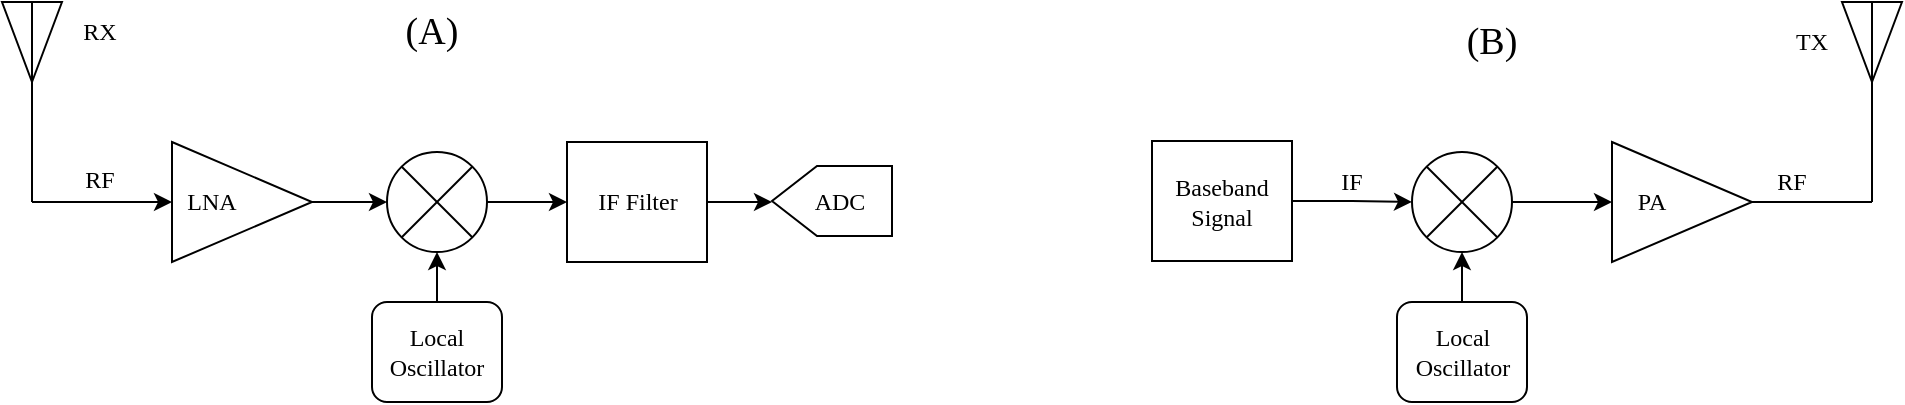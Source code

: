 <mxfile version="26.1.0">
  <diagram name="Side-1" id="0RWjZAzn1R9EOph9x-oY">
    <mxGraphModel dx="1313" dy="711" grid="1" gridSize="10" guides="1" tooltips="1" connect="1" arrows="1" fold="1" page="1" pageScale="1" pageWidth="1169" pageHeight="1654" math="0" shadow="0">
      <root>
        <mxCell id="0" />
        <mxCell id="1" parent="0" />
        <mxCell id="XbhghcuxPMC1ATPwAecC-2" value="" style="triangle;whiteSpace=wrap;html=1;rotation=90;fontFamily=modern;fontSource=https%3A%2F%2Fsourceforge.net%2Fprojects%2Fcm-unicode%2F;" vertex="1" parent="1">
          <mxGeometry x="70" y="285" width="40" height="30" as="geometry" />
        </mxCell>
        <mxCell id="XbhghcuxPMC1ATPwAecC-1" value="" style="endArrow=none;html=1;rounded=0;fontFamily=modern;fontSource=https%3A%2F%2Fsourceforge.net%2Fprojects%2Fcm-unicode%2F;" edge="1" parent="1">
          <mxGeometry width="50" height="50" relative="1" as="geometry">
            <mxPoint x="90" y="380" as="sourcePoint" />
            <mxPoint x="90" y="280" as="targetPoint" />
          </mxGeometry>
        </mxCell>
        <mxCell id="XbhghcuxPMC1ATPwAecC-15" style="edgeStyle=orthogonalEdgeStyle;rounded=0;orthogonalLoop=1;jettySize=auto;html=1;exitX=1;exitY=0.5;exitDx=0;exitDy=0;entryX=0;entryY=0.5;entryDx=0;entryDy=0;fontFamily=modern;fontSource=https%3A%2F%2Fsourceforge.net%2Fprojects%2Fcm-unicode%2F;" edge="1" parent="1" source="XbhghcuxPMC1ATPwAecC-6" target="XbhghcuxPMC1ATPwAecC-11">
          <mxGeometry relative="1" as="geometry" />
        </mxCell>
        <mxCell id="XbhghcuxPMC1ATPwAecC-6" value="" style="shape=sumEllipse;perimeter=ellipsePerimeter;whiteSpace=wrap;html=1;backgroundOutline=1;fontFamily=modern;fontSource=https%3A%2F%2Fsourceforge.net%2Fprojects%2Fcm-unicode%2F;" vertex="1" parent="1">
          <mxGeometry x="267.5" y="355" width="50" height="50" as="geometry" />
        </mxCell>
        <mxCell id="XbhghcuxPMC1ATPwAecC-7" value="" style="endArrow=classic;html=1;rounded=0;fontFamily=modern;fontSource=https%3A%2F%2Fsourceforge.net%2Fprojects%2Fcm-unicode%2F;" edge="1" parent="1" source="XbhghcuxPMC1ATPwAecC-13">
          <mxGeometry width="50" height="50" relative="1" as="geometry">
            <mxPoint x="120" y="380" as="sourcePoint" />
            <mxPoint x="180" y="390" as="targetPoint" />
          </mxGeometry>
        </mxCell>
        <mxCell id="XbhghcuxPMC1ATPwAecC-9" style="edgeStyle=orthogonalEdgeStyle;rounded=0;orthogonalLoop=1;jettySize=auto;html=1;exitX=0.5;exitY=0;exitDx=0;exitDy=0;entryX=0.5;entryY=1;entryDx=0;entryDy=0;fontFamily=modern;fontSource=https%3A%2F%2Fsourceforge.net%2Fprojects%2Fcm-unicode%2F;" edge="1" parent="1" source="XbhghcuxPMC1ATPwAecC-8" target="XbhghcuxPMC1ATPwAecC-6">
          <mxGeometry relative="1" as="geometry" />
        </mxCell>
        <mxCell id="XbhghcuxPMC1ATPwAecC-8" value="&lt;font data-font-src=&quot;https://sourceforge.net/projects/cm-unicode/&quot;&gt;Local Oscillator&lt;/font&gt;" style="rounded=1;whiteSpace=wrap;html=1;fontFamily=modern;fontSource=https%3A%2F%2Fsourceforge.net%2Fprojects%2Fcm-unicode%2F;" vertex="1" parent="1">
          <mxGeometry x="260" y="430" width="65" height="50" as="geometry" />
        </mxCell>
        <mxCell id="XbhghcuxPMC1ATPwAecC-10" value="&lt;font&gt;RF&lt;/font&gt;" style="text;html=1;align=center;verticalAlign=middle;whiteSpace=wrap;rounded=0;fontFamily=modern;fontSource=https%3A%2F%2Fsourceforge.net%2Fprojects%2Fcm-unicode%2F;" vertex="1" parent="1">
          <mxGeometry x="94" y="354" width="60" height="30" as="geometry" />
        </mxCell>
        <mxCell id="XbhghcuxPMC1ATPwAecC-26" style="edgeStyle=orthogonalEdgeStyle;rounded=0;orthogonalLoop=1;jettySize=auto;html=1;exitX=1;exitY=0.5;exitDx=0;exitDy=0;entryX=0.5;entryY=1;entryDx=0;entryDy=0;fontFamily=modern;fontSource=https%3A%2F%2Fsourceforge.net%2Fprojects%2Fcm-unicode%2F;" edge="1" parent="1" source="XbhghcuxPMC1ATPwAecC-11" target="XbhghcuxPMC1ATPwAecC-24">
          <mxGeometry relative="1" as="geometry" />
        </mxCell>
        <mxCell id="XbhghcuxPMC1ATPwAecC-11" value="&lt;font&gt;IF Filter&lt;/font&gt;" style="rounded=0;whiteSpace=wrap;html=1;fontFamily=modern;fontSource=https%3A%2F%2Fsourceforge.net%2Fprojects%2Fcm-unicode%2F;" vertex="1" parent="1">
          <mxGeometry x="357.5" y="350" width="70" height="60" as="geometry" />
        </mxCell>
        <mxCell id="XbhghcuxPMC1ATPwAecC-18" value="" style="endArrow=classic;html=1;rounded=0;fontFamily=modern;fontSource=https%3A%2F%2Fsourceforge.net%2Fprojects%2Fcm-unicode%2F;" edge="1" parent="1" target="XbhghcuxPMC1ATPwAecC-13">
          <mxGeometry width="50" height="50" relative="1" as="geometry">
            <mxPoint x="90" y="380" as="sourcePoint" />
            <mxPoint x="180" y="390" as="targetPoint" />
          </mxGeometry>
        </mxCell>
        <mxCell id="XbhghcuxPMC1ATPwAecC-19" style="edgeStyle=orthogonalEdgeStyle;rounded=0;orthogonalLoop=1;jettySize=auto;html=1;exitX=1;exitY=0.5;exitDx=0;exitDy=0;entryX=0;entryY=0.5;entryDx=0;entryDy=0;fontFamily=modern;fontSource=https%3A%2F%2Fsourceforge.net%2Fprojects%2Fcm-unicode%2F;" edge="1" parent="1" source="XbhghcuxPMC1ATPwAecC-13" target="XbhghcuxPMC1ATPwAecC-6">
          <mxGeometry relative="1" as="geometry" />
        </mxCell>
        <mxCell id="XbhghcuxPMC1ATPwAecC-13" value="" style="triangle;whiteSpace=wrap;html=1;fontFamily=modern;fontSource=https%3A%2F%2Fsourceforge.net%2Fprojects%2Fcm-unicode%2F;" vertex="1" parent="1">
          <mxGeometry x="160" y="350" width="70" height="60" as="geometry" />
        </mxCell>
        <mxCell id="XbhghcuxPMC1ATPwAecC-14" value="&lt;font data-font-src=&quot;https://sourceforge.net/projects/cm-unicode/&quot;&gt;LNA&lt;/font&gt;" style="text;html=1;align=center;verticalAlign=middle;whiteSpace=wrap;rounded=0;fontFamily=modern;fontSource=https%3A%2F%2Fsourceforge.net%2Fprojects%2Fcm-unicode%2F;" vertex="1" parent="1">
          <mxGeometry x="150" y="365" width="60" height="30" as="geometry" />
        </mxCell>
        <mxCell id="XbhghcuxPMC1ATPwAecC-24" value="" style="shape=offPageConnector;whiteSpace=wrap;html=1;rotation=90;fontFamily=modern;fontSource=https%3A%2F%2Fsourceforge.net%2Fprojects%2Fcm-unicode%2F;" vertex="1" parent="1">
          <mxGeometry x="472.5" y="349.5" width="35" height="60" as="geometry" />
        </mxCell>
        <mxCell id="XbhghcuxPMC1ATPwAecC-25" value="&lt;font data-font-src=&quot;https://sourceforge.net/projects/cm-unicode/&quot;&gt;ADC&lt;/font&gt;" style="text;html=1;align=center;verticalAlign=middle;whiteSpace=wrap;rounded=0;fontFamily=modern;fontSource=https%3A%2F%2Fsourceforge.net%2Fprojects%2Fcm-unicode%2F;" vertex="1" parent="1">
          <mxGeometry x="464" y="365" width="60" height="30" as="geometry" />
        </mxCell>
        <mxCell id="XbhghcuxPMC1ATPwAecC-28" value="&lt;font style=&quot;font-size: 19px;&quot; data-font-src=&quot;https://sourceforge.net/projects/cm-unicode/&quot;&gt;(A)&lt;/font&gt;" style="text;html=1;align=center;verticalAlign=middle;whiteSpace=wrap;rounded=0;fontFamily=modern;fontSource=https%3A%2F%2Fsourceforge.net%2Fprojects%2Fcm-unicode%2F;" vertex="1" parent="1">
          <mxGeometry x="260" y="280" width="60" height="30" as="geometry" />
        </mxCell>
        <mxCell id="XbhghcuxPMC1ATPwAecC-32" style="edgeStyle=orthogonalEdgeStyle;rounded=0;orthogonalLoop=1;jettySize=auto;html=1;exitX=1;exitY=0.5;exitDx=0;exitDy=0;entryX=0;entryY=0.5;entryDx=0;entryDy=0;fontFamily=modern;fontSource=https%3A%2F%2Fsourceforge.net%2Fprojects%2Fcm-unicode%2F;" edge="1" parent="1" source="XbhghcuxPMC1ATPwAecC-30" target="XbhghcuxPMC1ATPwAecC-31">
          <mxGeometry relative="1" as="geometry" />
        </mxCell>
        <mxCell id="XbhghcuxPMC1ATPwAecC-30" value="&lt;font data-font-src=&quot;https://sourceforge.net/projects/cm-unicode/&quot;&gt;Baseband Signal&lt;/font&gt;" style="rounded=0;whiteSpace=wrap;html=1;fontFamily=modern;fontSource=https%3A%2F%2Fsourceforge.net%2Fprojects%2Fcm-unicode%2F;" vertex="1" parent="1">
          <mxGeometry x="650" y="349.5" width="70" height="60" as="geometry" />
        </mxCell>
        <mxCell id="XbhghcuxPMC1ATPwAecC-40" style="edgeStyle=orthogonalEdgeStyle;rounded=0;orthogonalLoop=1;jettySize=auto;html=1;exitX=1;exitY=0.5;exitDx=0;exitDy=0;entryX=0;entryY=0.5;entryDx=0;entryDy=0;fontFamily=modern;fontSource=https%3A%2F%2Fsourceforge.net%2Fprojects%2Fcm-unicode%2F;" edge="1" parent="1" source="XbhghcuxPMC1ATPwAecC-31" target="XbhghcuxPMC1ATPwAecC-37">
          <mxGeometry relative="1" as="geometry" />
        </mxCell>
        <mxCell id="XbhghcuxPMC1ATPwAecC-31" value="" style="shape=sumEllipse;perimeter=ellipsePerimeter;whiteSpace=wrap;html=1;backgroundOutline=1;fontFamily=modern;fontSource=https%3A%2F%2Fsourceforge.net%2Fprojects%2Fcm-unicode%2F;" vertex="1" parent="1">
          <mxGeometry x="780" y="355" width="50" height="50" as="geometry" />
        </mxCell>
        <mxCell id="XbhghcuxPMC1ATPwAecC-33" value="&lt;font&gt;IF&lt;/font&gt;" style="text;html=1;align=center;verticalAlign=middle;whiteSpace=wrap;rounded=0;fontFamily=modern;fontSource=https%3A%2F%2Fsourceforge.net%2Fprojects%2Fcm-unicode%2F;" vertex="1" parent="1">
          <mxGeometry x="720" y="355" width="60" height="30" as="geometry" />
        </mxCell>
        <mxCell id="XbhghcuxPMC1ATPwAecC-35" style="edgeStyle=orthogonalEdgeStyle;rounded=0;orthogonalLoop=1;jettySize=auto;html=1;exitX=0.5;exitY=0;exitDx=0;exitDy=0;entryX=0.5;entryY=1;entryDx=0;entryDy=0;fontFamily=modern;fontSource=https%3A%2F%2Fsourceforge.net%2Fprojects%2Fcm-unicode%2F;" edge="1" parent="1" source="XbhghcuxPMC1ATPwAecC-34" target="XbhghcuxPMC1ATPwAecC-31">
          <mxGeometry relative="1" as="geometry" />
        </mxCell>
        <mxCell id="XbhghcuxPMC1ATPwAecC-34" value="&lt;font data-font-src=&quot;https://sourceforge.net/projects/cm-unicode/&quot;&gt;Local Oscillator&lt;/font&gt;" style="rounded=1;whiteSpace=wrap;html=1;fontFamily=modern;fontSource=https%3A%2F%2Fsourceforge.net%2Fprojects%2Fcm-unicode%2F;" vertex="1" parent="1">
          <mxGeometry x="772.5" y="430" width="65" height="50" as="geometry" />
        </mxCell>
        <mxCell id="XbhghcuxPMC1ATPwAecC-37" value="" style="triangle;whiteSpace=wrap;html=1;fontFamily=modern;fontSource=https%3A%2F%2Fsourceforge.net%2Fprojects%2Fcm-unicode%2F;" vertex="1" parent="1">
          <mxGeometry x="880" y="350" width="70" height="60" as="geometry" />
        </mxCell>
        <mxCell id="XbhghcuxPMC1ATPwAecC-38" value="PA" style="text;html=1;align=center;verticalAlign=middle;whiteSpace=wrap;rounded=0;fontFamily=modern;fontSource=https%3A%2F%2Fsourceforge.net%2Fprojects%2Fcm-unicode%2F;" vertex="1" parent="1">
          <mxGeometry x="870" y="364.5" width="60" height="30" as="geometry" />
        </mxCell>
        <mxCell id="XbhghcuxPMC1ATPwAecC-41" value="" style="triangle;whiteSpace=wrap;html=1;rotation=90;fontFamily=modern;fontSource=https%3A%2F%2Fsourceforge.net%2Fprojects%2Fcm-unicode%2F;" vertex="1" parent="1">
          <mxGeometry x="990" y="285" width="40" height="30" as="geometry" />
        </mxCell>
        <mxCell id="XbhghcuxPMC1ATPwAecC-42" value="" style="endArrow=none;html=1;rounded=0;fontFamily=modern;fontSource=https%3A%2F%2Fsourceforge.net%2Fprojects%2Fcm-unicode%2F;" edge="1" parent="1">
          <mxGeometry width="50" height="50" relative="1" as="geometry">
            <mxPoint x="1010" y="380" as="sourcePoint" />
            <mxPoint x="1010" y="280" as="targetPoint" />
          </mxGeometry>
        </mxCell>
        <mxCell id="XbhghcuxPMC1ATPwAecC-43" value="" style="endArrow=none;html=1;rounded=0;fontFamily=modern;fontSource=https%3A%2F%2Fsourceforge.net%2Fprojects%2Fcm-unicode%2F;" edge="1" parent="1">
          <mxGeometry width="50" height="50" relative="1" as="geometry">
            <mxPoint x="950" y="380" as="sourcePoint" />
            <mxPoint x="1010" y="380" as="targetPoint" />
          </mxGeometry>
        </mxCell>
        <mxCell id="XbhghcuxPMC1ATPwAecC-44" value="&lt;font data-font-src=&quot;https://sourceforge.net/projects/cm-unicode/&quot;&gt;RF&lt;/font&gt;" style="text;html=1;align=center;verticalAlign=middle;whiteSpace=wrap;rounded=0;fontFamily=modern;fontSource=https%3A%2F%2Fsourceforge.net%2Fprojects%2Fcm-unicode%2F;" vertex="1" parent="1">
          <mxGeometry x="940" y="355" width="60" height="30" as="geometry" />
        </mxCell>
        <mxCell id="XbhghcuxPMC1ATPwAecC-45" value="&lt;font style=&quot;font-size: 19px;&quot; data-font-src=&quot;https://sourceforge.net/projects/cm-unicode/&quot;&gt;(B)&lt;/font&gt;" style="text;html=1;align=center;verticalAlign=middle;whiteSpace=wrap;rounded=0;fontFamily=modern;fontSource=https%3A%2F%2Fsourceforge.net%2Fprojects%2Fcm-unicode%2F;" vertex="1" parent="1">
          <mxGeometry x="790" y="285" width="60" height="30" as="geometry" />
        </mxCell>
        <mxCell id="XbhghcuxPMC1ATPwAecC-46" value="RX" style="text;html=1;align=center;verticalAlign=middle;whiteSpace=wrap;rounded=0;fontFamily=modern;fontSource=https%3A%2F%2Fsourceforge.net%2Fprojects%2Fcm-unicode%2F;" vertex="1" parent="1">
          <mxGeometry x="94" y="280" width="60" height="30" as="geometry" />
        </mxCell>
        <mxCell id="XbhghcuxPMC1ATPwAecC-47" value="TX" style="text;html=1;align=center;verticalAlign=middle;whiteSpace=wrap;rounded=0;fontFamily=modern;fontSource=https%3A%2F%2Fsourceforge.net%2Fprojects%2Fcm-unicode%2F;" vertex="1" parent="1">
          <mxGeometry x="950" y="285" width="60" height="30" as="geometry" />
        </mxCell>
      </root>
    </mxGraphModel>
  </diagram>
</mxfile>

